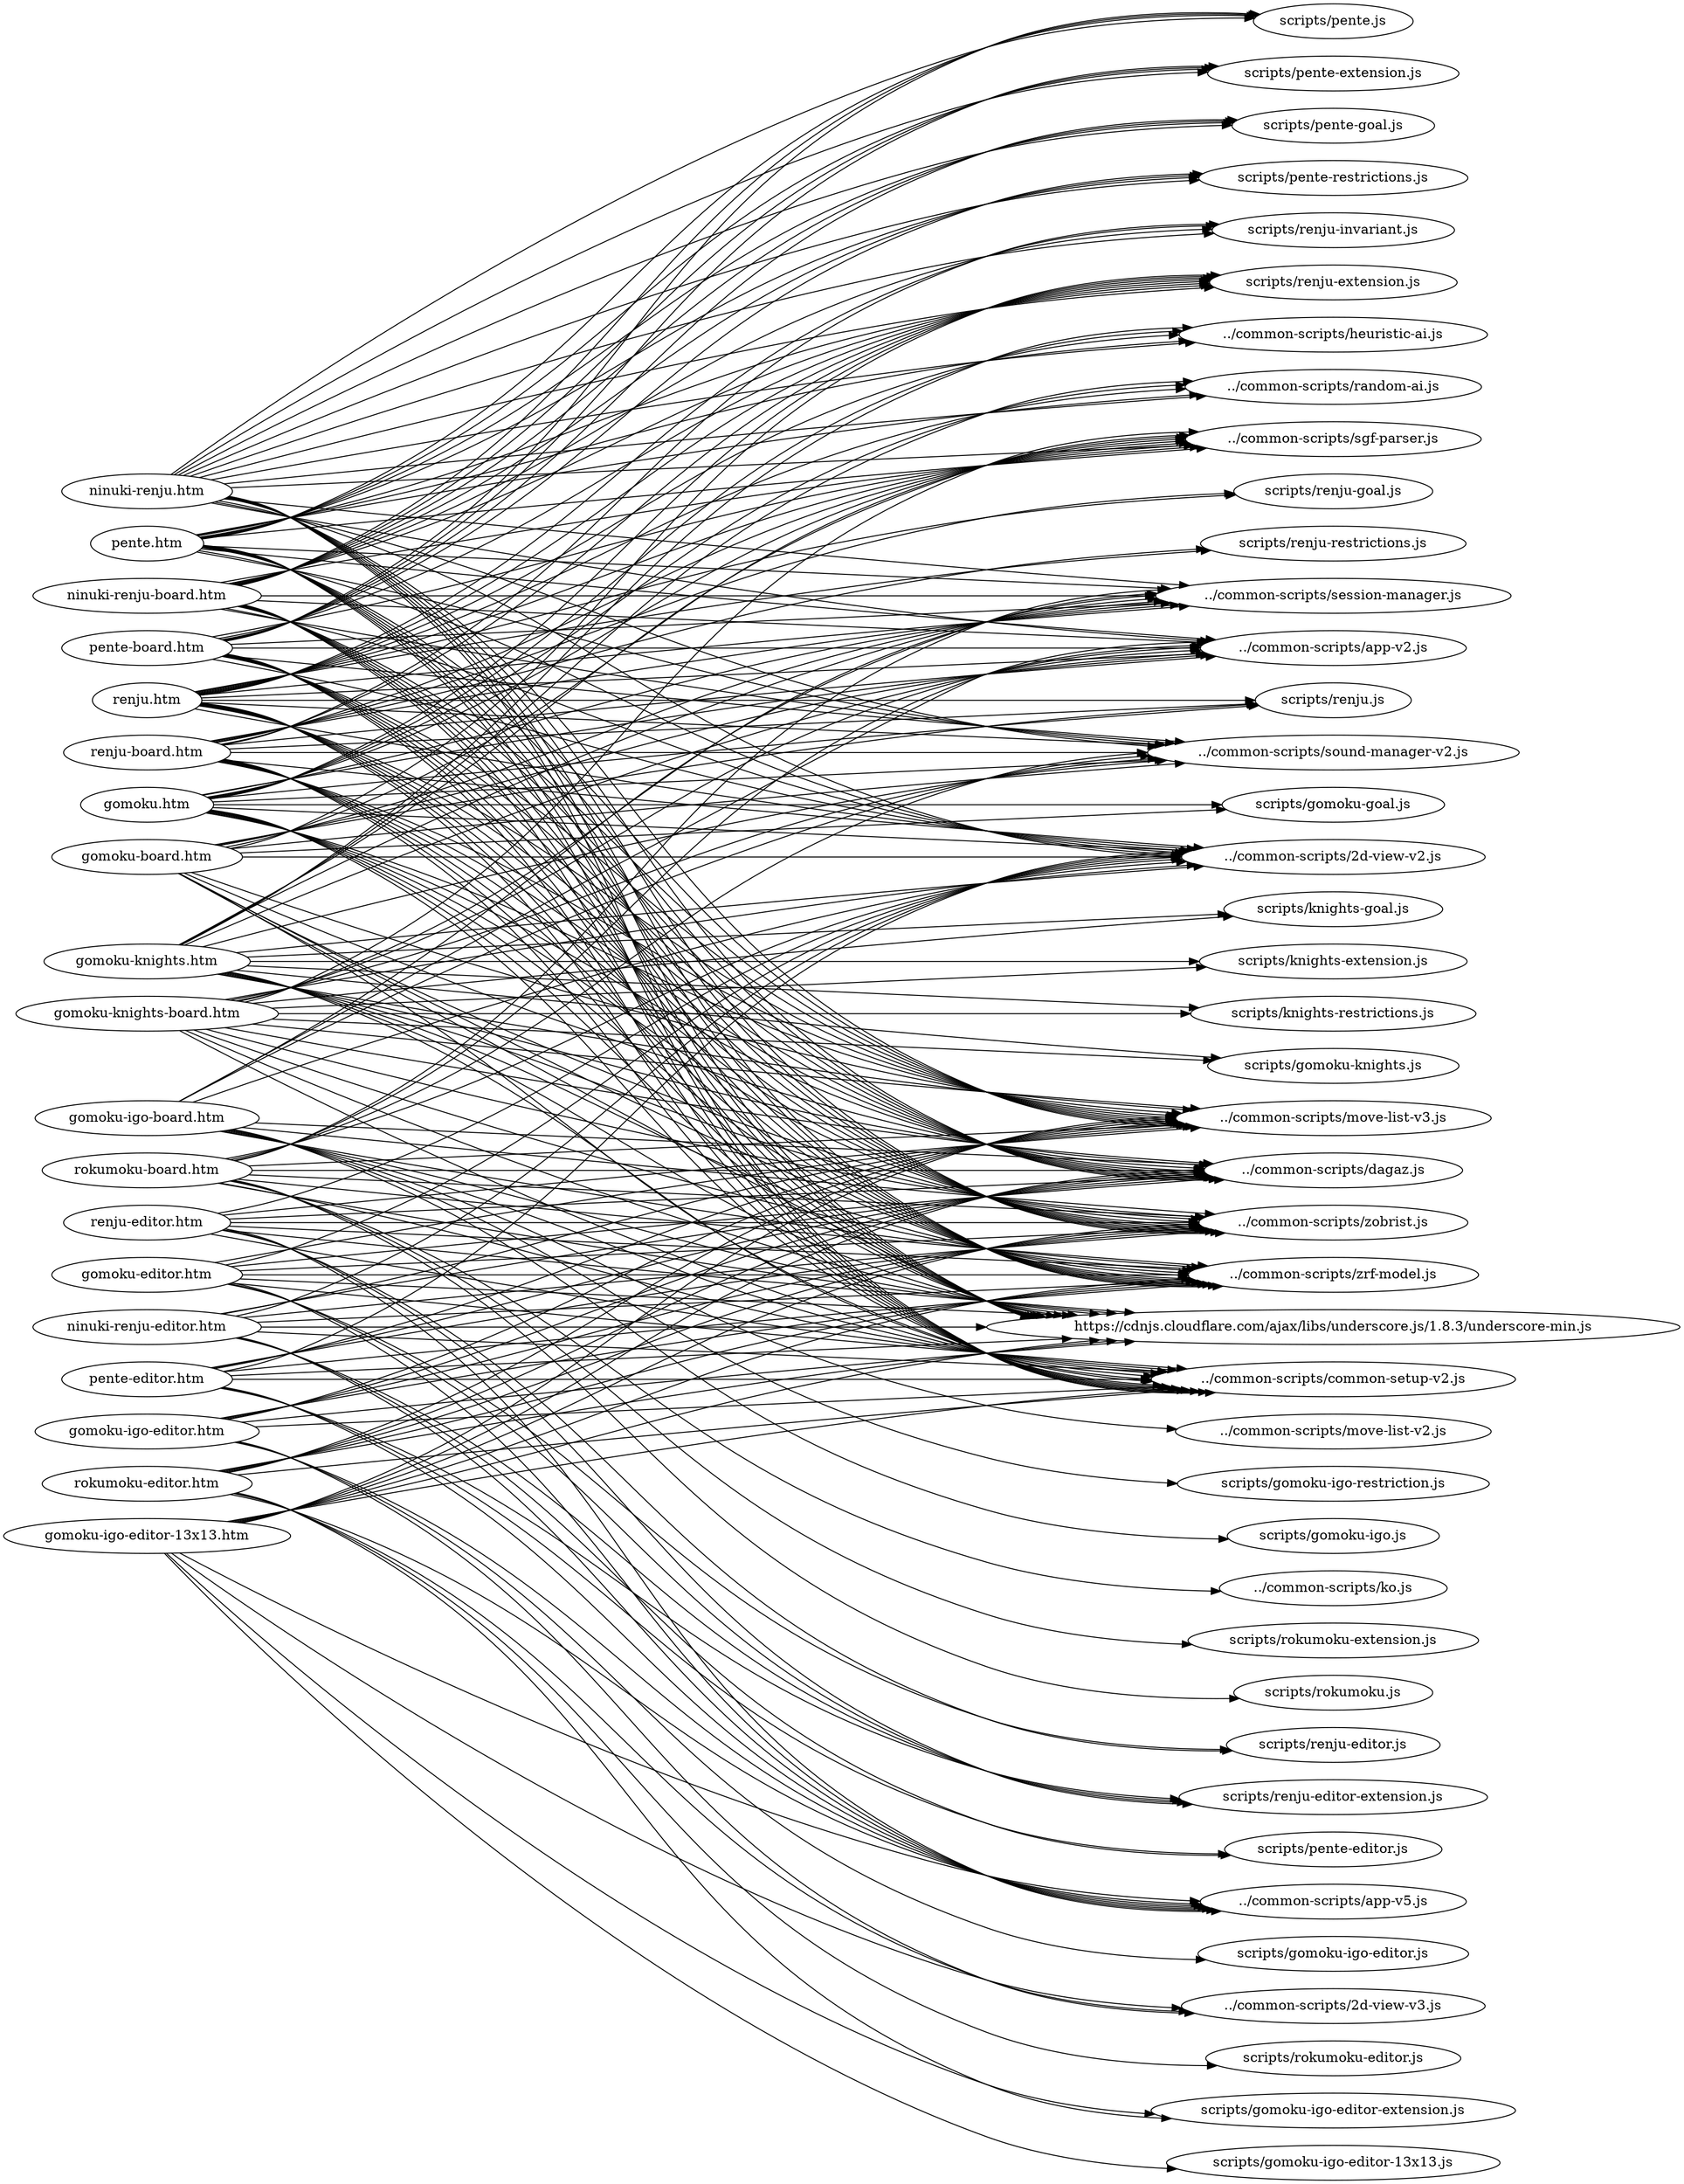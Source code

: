 digraph "graph" {
graph[ ranksep=10, rankdir = LR ];
  "gomoku-board.htm" -> "../common-scripts/2d-view-v2.js";
  "gomoku-board.htm" -> "../common-scripts/app-v2.js";
  "gomoku-board.htm" -> "../common-scripts/common-setup-v2.js";
  "gomoku-board.htm" -> "../common-scripts/dagaz.js";
  "gomoku-board.htm" -> "../common-scripts/move-list-v3.js";
  "gomoku-board.htm" -> "../common-scripts/session-manager.js";
  "gomoku-board.htm" -> "../common-scripts/sgf-parser.js";
  "gomoku-board.htm" -> "../common-scripts/sound-manager-v2.js";
  "gomoku-board.htm" -> "../common-scripts/zobrist.js";
  "gomoku-board.htm" -> "../common-scripts/zrf-model.js";
  "gomoku-board.htm" -> "https://cdnjs.cloudflare.com/ajax/libs/underscore.js/1.8.3/underscore-min.js";
  "gomoku-board.htm" -> "scripts/gomoku-goal.js";
  "gomoku-board.htm" -> "scripts/renju-extension.js";
  "gomoku-board.htm" -> "scripts/renju.js";
  "gomoku-editor.htm" -> "../common-scripts/2d-view-v2.js";
  "gomoku-editor.htm" -> "../common-scripts/app-v5.js";
  "gomoku-editor.htm" -> "../common-scripts/common-setup-v2.js";
  "gomoku-editor.htm" -> "../common-scripts/dagaz.js";
  "gomoku-editor.htm" -> "../common-scripts/move-list-v3.js";
  "gomoku-editor.htm" -> "../common-scripts/zobrist.js";
  "gomoku-editor.htm" -> "../common-scripts/zrf-model.js";
  "gomoku-editor.htm" -> "https://cdnjs.cloudflare.com/ajax/libs/underscore.js/1.8.3/underscore-min.js";
  "gomoku-editor.htm" -> "scripts/renju-editor-extension.js";
  "gomoku-editor.htm" -> "scripts/renju-editor.js";
  "gomoku-igo-board.htm" -> "../common-scripts/2d-view-v2.js";
  "gomoku-igo-board.htm" -> "../common-scripts/app-v2.js";
  "gomoku-igo-board.htm" -> "../common-scripts/common-setup-v2.js";
  "gomoku-igo-board.htm" -> "../common-scripts/dagaz.js";
  "gomoku-igo-board.htm" -> "../common-scripts/move-list-v2.js";
  "gomoku-igo-board.htm" -> "../common-scripts/session-manager.js";
  "gomoku-igo-board.htm" -> "../common-scripts/sound-manager-v2.js";
  "gomoku-igo-board.htm" -> "../common-scripts/zobrist.js";
  "gomoku-igo-board.htm" -> "../common-scripts/zrf-model.js";
  "gomoku-igo-board.htm" -> "https://cdnjs.cloudflare.com/ajax/libs/underscore.js/1.8.3/underscore-min.js";
  "gomoku-igo-board.htm" -> "scripts/gomoku-igo-restriction.js";
  "gomoku-igo-board.htm" -> "scripts/gomoku-igo.js";
  "gomoku-igo-editor-13x13.htm" -> "../common-scripts/2d-view-v3.js";
  "gomoku-igo-editor-13x13.htm" -> "../common-scripts/app-v5.js";
  "gomoku-igo-editor-13x13.htm" -> "../common-scripts/common-setup-v2.js";
  "gomoku-igo-editor-13x13.htm" -> "../common-scripts/dagaz.js";
  "gomoku-igo-editor-13x13.htm" -> "../common-scripts/move-list-v3.js";
  "gomoku-igo-editor-13x13.htm" -> "../common-scripts/zobrist.js";
  "gomoku-igo-editor-13x13.htm" -> "../common-scripts/zrf-model.js";
  "gomoku-igo-editor-13x13.htm" -> "https://cdnjs.cloudflare.com/ajax/libs/underscore.js/1.8.3/underscore-min.js";
  "gomoku-igo-editor-13x13.htm" -> "scripts/gomoku-igo-editor-13x13.js";
  "gomoku-igo-editor-13x13.htm" -> "scripts/gomoku-igo-editor-extension.js";
  "gomoku-igo-editor.htm" -> "../common-scripts/2d-view-v3.js";
  "gomoku-igo-editor.htm" -> "../common-scripts/app-v5.js";
  "gomoku-igo-editor.htm" -> "../common-scripts/common-setup-v2.js";
  "gomoku-igo-editor.htm" -> "../common-scripts/dagaz.js";
  "gomoku-igo-editor.htm" -> "../common-scripts/move-list-v3.js";
  "gomoku-igo-editor.htm" -> "../common-scripts/zobrist.js";
  "gomoku-igo-editor.htm" -> "../common-scripts/zrf-model.js";
  "gomoku-igo-editor.htm" -> "https://cdnjs.cloudflare.com/ajax/libs/underscore.js/1.8.3/underscore-min.js";
  "gomoku-igo-editor.htm" -> "scripts/gomoku-igo-editor.js";
  "gomoku-knights-board.htm" -> "../common-scripts/2d-view-v2.js";
  "gomoku-knights-board.htm" -> "../common-scripts/app-v2.js";
  "gomoku-knights-board.htm" -> "../common-scripts/common-setup-v2.js";
  "gomoku-knights-board.htm" -> "../common-scripts/dagaz.js";
  "gomoku-knights-board.htm" -> "../common-scripts/move-list-v3.js";
  "gomoku-knights-board.htm" -> "../common-scripts/session-manager.js";
  "gomoku-knights-board.htm" -> "../common-scripts/sgf-parser.js";
  "gomoku-knights-board.htm" -> "../common-scripts/sound-manager-v2.js";
  "gomoku-knights-board.htm" -> "../common-scripts/zobrist.js";
  "gomoku-knights-board.htm" -> "../common-scripts/zrf-model.js";
  "gomoku-knights-board.htm" -> "https://cdnjs.cloudflare.com/ajax/libs/underscore.js/1.8.3/underscore-min.js";
  "gomoku-knights-board.htm" -> "scripts/gomoku-knights.js";
  "gomoku-knights-board.htm" -> "scripts/knights-extension.js";
  "gomoku-knights-board.htm" -> "scripts/knights-goal.js";
  "gomoku-knights-board.htm" -> "scripts/knights-restrictions.js";
  "gomoku-knights.htm" -> "../common-scripts/2d-view-v2.js";
  "gomoku-knights.htm" -> "../common-scripts/app-v2.js";
  "gomoku-knights.htm" -> "../common-scripts/common-setup-v2.js";
  "gomoku-knights.htm" -> "../common-scripts/dagaz.js";
  "gomoku-knights.htm" -> "../common-scripts/heuristic-ai.js";
  "gomoku-knights.htm" -> "../common-scripts/move-list-v3.js";
  "gomoku-knights.htm" -> "../common-scripts/random-ai.js";
  "gomoku-knights.htm" -> "../common-scripts/session-manager.js";
  "gomoku-knights.htm" -> "../common-scripts/sgf-parser.js";
  "gomoku-knights.htm" -> "../common-scripts/sound-manager-v2.js";
  "gomoku-knights.htm" -> "../common-scripts/zobrist.js";
  "gomoku-knights.htm" -> "../common-scripts/zrf-model.js";
  "gomoku-knights.htm" -> "https://cdnjs.cloudflare.com/ajax/libs/underscore.js/1.8.3/underscore-min.js";
  "gomoku-knights.htm" -> "scripts/gomoku-knights.js";
  "gomoku-knights.htm" -> "scripts/knights-extension.js";
  "gomoku-knights.htm" -> "scripts/knights-goal.js";
  "gomoku-knights.htm" -> "scripts/knights-restrictions.js";
  "gomoku.htm" -> "../common-scripts/2d-view-v2.js";
  "gomoku.htm" -> "../common-scripts/app-v2.js";
  "gomoku.htm" -> "../common-scripts/common-setup-v2.js";
  "gomoku.htm" -> "../common-scripts/dagaz.js";
  "gomoku.htm" -> "../common-scripts/heuristic-ai.js";
  "gomoku.htm" -> "../common-scripts/move-list-v3.js";
  "gomoku.htm" -> "../common-scripts/random-ai.js";
  "gomoku.htm" -> "../common-scripts/session-manager.js";
  "gomoku.htm" -> "../common-scripts/sgf-parser.js";
  "gomoku.htm" -> "../common-scripts/sound-manager-v2.js";
  "gomoku.htm" -> "../common-scripts/zobrist.js";
  "gomoku.htm" -> "../common-scripts/zrf-model.js";
  "gomoku.htm" -> "https://cdnjs.cloudflare.com/ajax/libs/underscore.js/1.8.3/underscore-min.js";
  "gomoku.htm" -> "scripts/gomoku-goal.js";
  "gomoku.htm" -> "scripts/renju-extension.js";
  "gomoku.htm" -> "scripts/renju.js";
  "ninuki-renju-board.htm" -> "../common-scripts/2d-view-v2.js";
  "ninuki-renju-board.htm" -> "../common-scripts/app-v2.js";
  "ninuki-renju-board.htm" -> "../common-scripts/common-setup-v2.js";
  "ninuki-renju-board.htm" -> "../common-scripts/dagaz.js";
  "ninuki-renju-board.htm" -> "../common-scripts/move-list-v3.js";
  "ninuki-renju-board.htm" -> "../common-scripts/session-manager.js";
  "ninuki-renju-board.htm" -> "../common-scripts/sgf-parser.js";
  "ninuki-renju-board.htm" -> "../common-scripts/sound-manager-v2.js";
  "ninuki-renju-board.htm" -> "../common-scripts/zobrist.js";
  "ninuki-renju-board.htm" -> "../common-scripts/zrf-model.js";
  "ninuki-renju-board.htm" -> "https://cdnjs.cloudflare.com/ajax/libs/underscore.js/1.8.3/underscore-min.js";
  "ninuki-renju-board.htm" -> "scripts/pente-extension.js";
  "ninuki-renju-board.htm" -> "scripts/pente-goal.js";
  "ninuki-renju-board.htm" -> "scripts/pente-restrictions.js";
  "ninuki-renju-board.htm" -> "scripts/pente.js";
  "ninuki-renju-board.htm" -> "scripts/renju-extension.js";
  "ninuki-renju-board.htm" -> "scripts/renju-invariant.js";
  "ninuki-renju-editor.htm" -> "../common-scripts/2d-view-v2.js";
  "ninuki-renju-editor.htm" -> "../common-scripts/app-v5.js";
  "ninuki-renju-editor.htm" -> "../common-scripts/common-setup-v2.js";
  "ninuki-renju-editor.htm" -> "../common-scripts/dagaz.js";
  "ninuki-renju-editor.htm" -> "../common-scripts/move-list-v3.js";
  "ninuki-renju-editor.htm" -> "../common-scripts/zobrist.js";
  "ninuki-renju-editor.htm" -> "../common-scripts/zrf-model.js";
  "ninuki-renju-editor.htm" -> "https://cdnjs.cloudflare.com/ajax/libs/underscore.js/1.8.3/underscore-min.js";
  "ninuki-renju-editor.htm" -> "scripts/pente-editor.js";
  "ninuki-renju-editor.htm" -> "scripts/renju-editor-extension.js";
  "ninuki-renju.htm" -> "../common-scripts/2d-view-v2.js";
  "ninuki-renju.htm" -> "../common-scripts/app-v2.js";
  "ninuki-renju.htm" -> "../common-scripts/common-setup-v2.js";
  "ninuki-renju.htm" -> "../common-scripts/dagaz.js";
  "ninuki-renju.htm" -> "../common-scripts/heuristic-ai.js";
  "ninuki-renju.htm" -> "../common-scripts/move-list-v3.js";
  "ninuki-renju.htm" -> "../common-scripts/random-ai.js";
  "ninuki-renju.htm" -> "../common-scripts/session-manager.js";
  "ninuki-renju.htm" -> "../common-scripts/sgf-parser.js";
  "ninuki-renju.htm" -> "../common-scripts/sound-manager-v2.js";
  "ninuki-renju.htm" -> "../common-scripts/zobrist.js";
  "ninuki-renju.htm" -> "../common-scripts/zrf-model.js";
  "ninuki-renju.htm" -> "https://cdnjs.cloudflare.com/ajax/libs/underscore.js/1.8.3/underscore-min.js";
  "ninuki-renju.htm" -> "scripts/pente-extension.js";
  "ninuki-renju.htm" -> "scripts/pente-goal.js";
  "ninuki-renju.htm" -> "scripts/pente-restrictions.js";
  "ninuki-renju.htm" -> "scripts/pente.js";
  "ninuki-renju.htm" -> "scripts/renju-extension.js";
  "ninuki-renju.htm" -> "scripts/renju-invariant.js";
  "pente-board.htm" -> "../common-scripts/2d-view-v2.js";
  "pente-board.htm" -> "../common-scripts/app-v2.js";
  "pente-board.htm" -> "../common-scripts/common-setup-v2.js";
  "pente-board.htm" -> "../common-scripts/dagaz.js";
  "pente-board.htm" -> "../common-scripts/move-list-v3.js";
  "pente-board.htm" -> "../common-scripts/session-manager.js";
  "pente-board.htm" -> "../common-scripts/sgf-parser.js";
  "pente-board.htm" -> "../common-scripts/sound-manager-v2.js";
  "pente-board.htm" -> "../common-scripts/zobrist.js";
  "pente-board.htm" -> "../common-scripts/zrf-model.js";
  "pente-board.htm" -> "https://cdnjs.cloudflare.com/ajax/libs/underscore.js/1.8.3/underscore-min.js";
  "pente-board.htm" -> "scripts/pente-extension.js";
  "pente-board.htm" -> "scripts/pente-goal.js";
  "pente-board.htm" -> "scripts/pente-restrictions.js";
  "pente-board.htm" -> "scripts/pente.js";
  "pente-board.htm" -> "scripts/renju-extension.js";
  "pente-editor.htm" -> "../common-scripts/2d-view-v2.js";
  "pente-editor.htm" -> "../common-scripts/app-v5.js";
  "pente-editor.htm" -> "../common-scripts/common-setup-v2.js";
  "pente-editor.htm" -> "../common-scripts/dagaz.js";
  "pente-editor.htm" -> "../common-scripts/move-list-v3.js";
  "pente-editor.htm" -> "../common-scripts/zobrist.js";
  "pente-editor.htm" -> "../common-scripts/zrf-model.js";
  "pente-editor.htm" -> "https://cdnjs.cloudflare.com/ajax/libs/underscore.js/1.8.3/underscore-min.js";
  "pente-editor.htm" -> "scripts/pente-editor.js";
  "pente-editor.htm" -> "scripts/renju-editor-extension.js";
  "pente.htm" -> "../common-scripts/2d-view-v2.js";
  "pente.htm" -> "../common-scripts/app-v2.js";
  "pente.htm" -> "../common-scripts/common-setup-v2.js";
  "pente.htm" -> "../common-scripts/dagaz.js";
  "pente.htm" -> "../common-scripts/heuristic-ai.js";
  "pente.htm" -> "../common-scripts/move-list-v3.js";
  "pente.htm" -> "../common-scripts/random-ai.js";
  "pente.htm" -> "../common-scripts/session-manager.js";
  "pente.htm" -> "../common-scripts/sgf-parser.js";
  "pente.htm" -> "../common-scripts/sound-manager-v2.js";
  "pente.htm" -> "../common-scripts/zobrist.js";
  "pente.htm" -> "../common-scripts/zrf-model.js";
  "pente.htm" -> "https://cdnjs.cloudflare.com/ajax/libs/underscore.js/1.8.3/underscore-min.js";
  "pente.htm" -> "scripts/pente-extension.js";
  "pente.htm" -> "scripts/pente-goal.js";
  "pente.htm" -> "scripts/pente-restrictions.js";
  "pente.htm" -> "scripts/pente.js";
  "pente.htm" -> "scripts/renju-extension.js";
  "renju-board.htm" -> "../common-scripts/2d-view-v2.js";
  "renju-board.htm" -> "../common-scripts/app-v2.js";
  "renju-board.htm" -> "../common-scripts/common-setup-v2.js";
  "renju-board.htm" -> "../common-scripts/dagaz.js";
  "renju-board.htm" -> "../common-scripts/move-list-v3.js";
  "renju-board.htm" -> "../common-scripts/session-manager.js";
  "renju-board.htm" -> "../common-scripts/sgf-parser.js";
  "renju-board.htm" -> "../common-scripts/sound-manager-v2.js";
  "renju-board.htm" -> "../common-scripts/zobrist.js";
  "renju-board.htm" -> "../common-scripts/zrf-model.js";
  "renju-board.htm" -> "https://cdnjs.cloudflare.com/ajax/libs/underscore.js/1.8.3/underscore-min.js";
  "renju-board.htm" -> "scripts/renju-extension.js";
  "renju-board.htm" -> "scripts/renju-goal.js";
  "renju-board.htm" -> "scripts/renju-invariant.js";
  "renju-board.htm" -> "scripts/renju-restrictions.js";
  "renju-board.htm" -> "scripts/renju.js";
  "renju-editor.htm" -> "../common-scripts/2d-view-v2.js";
  "renju-editor.htm" -> "../common-scripts/app-v5.js";
  "renju-editor.htm" -> "../common-scripts/common-setup-v2.js";
  "renju-editor.htm" -> "../common-scripts/dagaz.js";
  "renju-editor.htm" -> "../common-scripts/move-list-v3.js";
  "renju-editor.htm" -> "../common-scripts/zobrist.js";
  "renju-editor.htm" -> "../common-scripts/zrf-model.js";
  "renju-editor.htm" -> "https://cdnjs.cloudflare.com/ajax/libs/underscore.js/1.8.3/underscore-min.js";
  "renju-editor.htm" -> "scripts/renju-editor-extension.js";
  "renju-editor.htm" -> "scripts/renju-editor.js";
  "renju.htm" -> "../common-scripts/2d-view-v2.js";
  "renju.htm" -> "../common-scripts/app-v2.js";
  "renju.htm" -> "../common-scripts/common-setup-v2.js";
  "renju.htm" -> "../common-scripts/dagaz.js";
  "renju.htm" -> "../common-scripts/heuristic-ai.js";
  "renju.htm" -> "../common-scripts/move-list-v3.js";
  "renju.htm" -> "../common-scripts/random-ai.js";
  "renju.htm" -> "../common-scripts/session-manager.js";
  "renju.htm" -> "../common-scripts/sgf-parser.js";
  "renju.htm" -> "../common-scripts/sound-manager-v2.js";
  "renju.htm" -> "../common-scripts/zobrist.js";
  "renju.htm" -> "../common-scripts/zrf-model.js";
  "renju.htm" -> "https://cdnjs.cloudflare.com/ajax/libs/underscore.js/1.8.3/underscore-min.js";
  "renju.htm" -> "scripts/renju-extension.js";
  "renju.htm" -> "scripts/renju-goal.js";
  "renju.htm" -> "scripts/renju-invariant.js";
  "renju.htm" -> "scripts/renju-restrictions.js";
  "renju.htm" -> "scripts/renju.js";
  "rokumoku-board.htm" -> "../common-scripts/2d-view-v2.js";
  "rokumoku-board.htm" -> "../common-scripts/app-v2.js";
  "rokumoku-board.htm" -> "../common-scripts/common-setup-v2.js";
  "rokumoku-board.htm" -> "../common-scripts/dagaz.js";
  "rokumoku-board.htm" -> "../common-scripts/ko.js";
  "rokumoku-board.htm" -> "../common-scripts/move-list-v3.js";
  "rokumoku-board.htm" -> "../common-scripts/session-manager.js";
  "rokumoku-board.htm" -> "../common-scripts/sound-manager-v2.js";
  "rokumoku-board.htm" -> "../common-scripts/zobrist.js";
  "rokumoku-board.htm" -> "../common-scripts/zrf-model.js";
  "rokumoku-board.htm" -> "https://cdnjs.cloudflare.com/ajax/libs/underscore.js/1.8.3/underscore-min.js";
  "rokumoku-board.htm" -> "scripts/rokumoku-extension.js";
  "rokumoku-board.htm" -> "scripts/rokumoku.js";
  "rokumoku-editor.htm" -> "../common-scripts/2d-view-v3.js";
  "rokumoku-editor.htm" -> "../common-scripts/app-v5.js";
  "rokumoku-editor.htm" -> "../common-scripts/common-setup-v2.js";
  "rokumoku-editor.htm" -> "../common-scripts/dagaz.js";
  "rokumoku-editor.htm" -> "../common-scripts/move-list-v3.js";
  "rokumoku-editor.htm" -> "../common-scripts/zobrist.js";
  "rokumoku-editor.htm" -> "../common-scripts/zrf-model.js";
  "rokumoku-editor.htm" -> "https://cdnjs.cloudflare.com/ajax/libs/underscore.js/1.8.3/underscore-min.js";
  "rokumoku-editor.htm" -> "scripts/gomoku-igo-editor-extension.js";
  "rokumoku-editor.htm" -> "scripts/rokumoku-editor.js";
}
